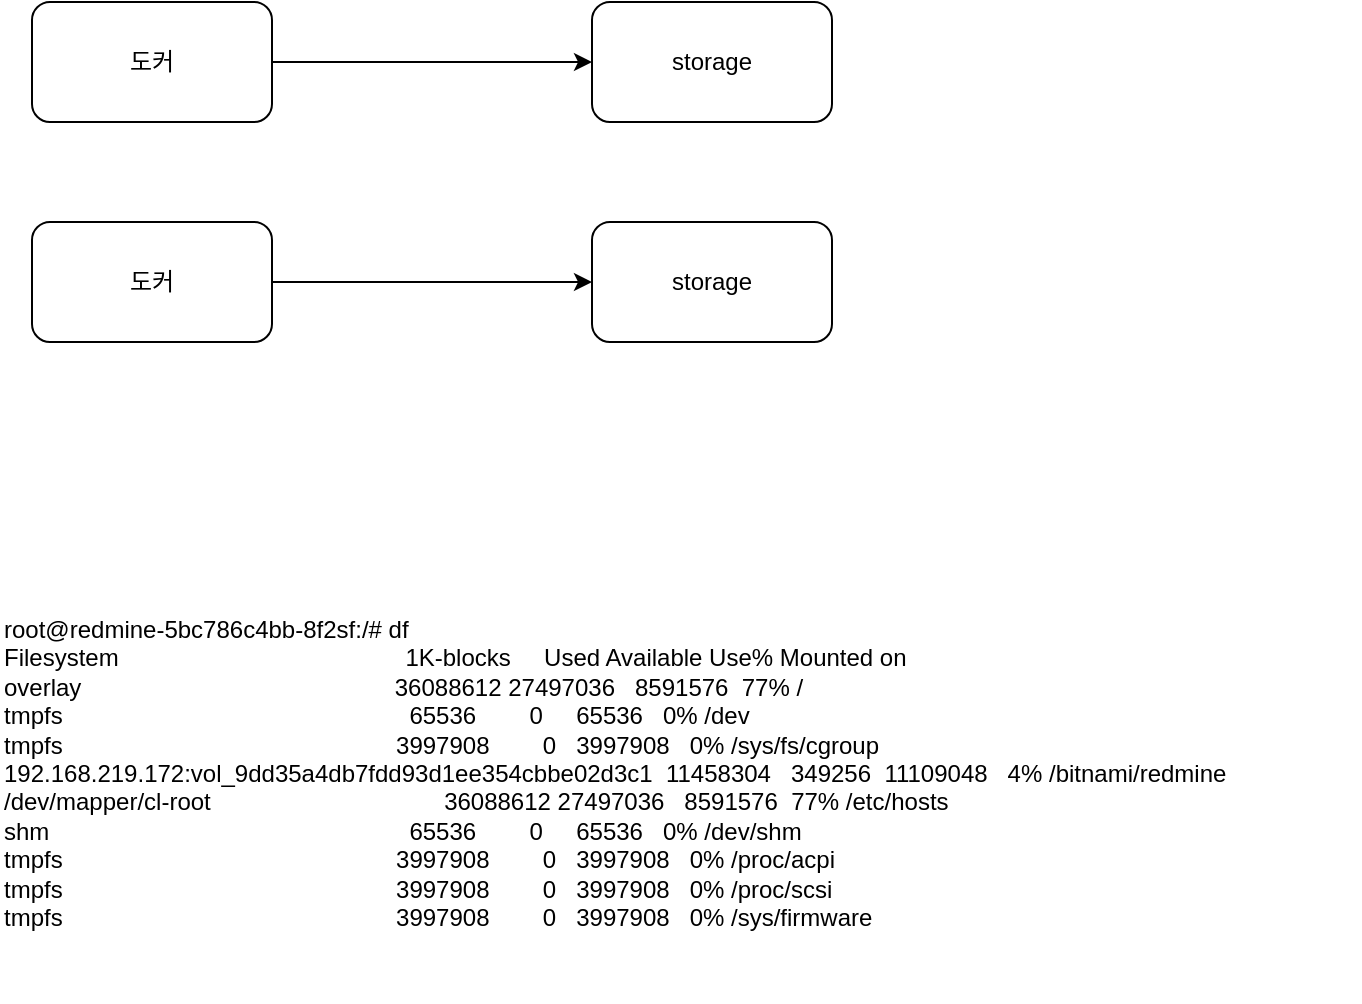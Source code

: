 <mxfile version="22.0.8" type="github">
  <diagram name="페이지-1" id="E25U67c7O1HD_-kB2d2L">
    <mxGraphModel dx="1434" dy="758" grid="1" gridSize="10" guides="1" tooltips="1" connect="1" arrows="1" fold="1" page="1" pageScale="1" pageWidth="827" pageHeight="1169" math="0" shadow="0">
      <root>
        <mxCell id="0" />
        <mxCell id="1" parent="0" />
        <mxCell id="S5UXbQW-HOk6RjYF7ZCP-1" value="도커" style="rounded=1;whiteSpace=wrap;html=1;" vertex="1" parent="1">
          <mxGeometry x="90" y="120" width="120" height="60" as="geometry" />
        </mxCell>
        <mxCell id="S5UXbQW-HOk6RjYF7ZCP-2" value="storage" style="rounded=1;whiteSpace=wrap;html=1;" vertex="1" parent="1">
          <mxGeometry x="370" y="120" width="120" height="60" as="geometry" />
        </mxCell>
        <mxCell id="S5UXbQW-HOk6RjYF7ZCP-4" value="root@redmine-5bc786c4bb-8f2sf:/# df&#xa;Filesystem                                           1K-blocks     Used Available Use% Mounted on&#xa;overlay                                               36088612 27497036   8591576  77% /&#xa;tmpfs                                                    65536        0     65536   0% /dev&#xa;tmpfs                                                  3997908        0   3997908   0% /sys/fs/cgroup&#xa;192.168.219.172:vol_9dd35a4db7fdd93d1ee354cbbe02d3c1  11458304   349256  11109048   4% /bitnami/redmine&#xa;/dev/mapper/cl-root                                   36088612 27497036   8591576  77% /etc/hosts&#xa;shm                                                      65536        0     65536   0% /dev/shm&#xa;tmpfs                                                  3997908        0   3997908   0% /proc/acpi&#xa;tmpfs                                                  3997908        0   3997908   0% /proc/scsi&#xa;tmpfs                                                  3997908        0   3997908   0% /sys/firmware" style="text;whiteSpace=wrap;" vertex="1" parent="1">
          <mxGeometry x="74" y="420" width="680" height="200" as="geometry" />
        </mxCell>
        <mxCell id="S5UXbQW-HOk6RjYF7ZCP-5" style="edgeStyle=orthogonalEdgeStyle;rounded=0;orthogonalLoop=1;jettySize=auto;html=1;exitX=0.5;exitY=1;exitDx=0;exitDy=0;" edge="1" parent="1" source="S5UXbQW-HOk6RjYF7ZCP-1" target="S5UXbQW-HOk6RjYF7ZCP-1">
          <mxGeometry relative="1" as="geometry" />
        </mxCell>
        <mxCell id="S5UXbQW-HOk6RjYF7ZCP-6" value="도커" style="rounded=1;whiteSpace=wrap;html=1;" vertex="1" parent="1">
          <mxGeometry x="90" y="230" width="120" height="60" as="geometry" />
        </mxCell>
        <mxCell id="S5UXbQW-HOk6RjYF7ZCP-7" value="storage" style="rounded=1;whiteSpace=wrap;html=1;" vertex="1" parent="1">
          <mxGeometry x="370" y="230" width="120" height="60" as="geometry" />
        </mxCell>
        <mxCell id="S5UXbQW-HOk6RjYF7ZCP-8" style="edgeStyle=orthogonalEdgeStyle;rounded=0;orthogonalLoop=1;jettySize=auto;html=1;exitX=0.5;exitY=1;exitDx=0;exitDy=0;" edge="1" source="S5UXbQW-HOk6RjYF7ZCP-6" target="S5UXbQW-HOk6RjYF7ZCP-6" parent="1">
          <mxGeometry relative="1" as="geometry" />
        </mxCell>
        <mxCell id="S5UXbQW-HOk6RjYF7ZCP-9" value="" style="endArrow=classic;html=1;rounded=0;exitX=1;exitY=0.5;exitDx=0;exitDy=0;entryX=0;entryY=0.5;entryDx=0;entryDy=0;" edge="1" parent="1" source="S5UXbQW-HOk6RjYF7ZCP-1" target="S5UXbQW-HOk6RjYF7ZCP-2">
          <mxGeometry width="50" height="50" relative="1" as="geometry">
            <mxPoint x="230" y="150" as="sourcePoint" />
            <mxPoint x="280" y="100" as="targetPoint" />
          </mxGeometry>
        </mxCell>
        <mxCell id="S5UXbQW-HOk6RjYF7ZCP-10" value="" style="endArrow=classic;html=1;rounded=0;entryX=0;entryY=0.5;entryDx=0;entryDy=0;" edge="1" parent="1" source="S5UXbQW-HOk6RjYF7ZCP-6" target="S5UXbQW-HOk6RjYF7ZCP-7">
          <mxGeometry width="50" height="50" relative="1" as="geometry">
            <mxPoint x="220" y="229" as="sourcePoint" />
            <mxPoint x="380" y="229" as="targetPoint" />
          </mxGeometry>
        </mxCell>
      </root>
    </mxGraphModel>
  </diagram>
</mxfile>
